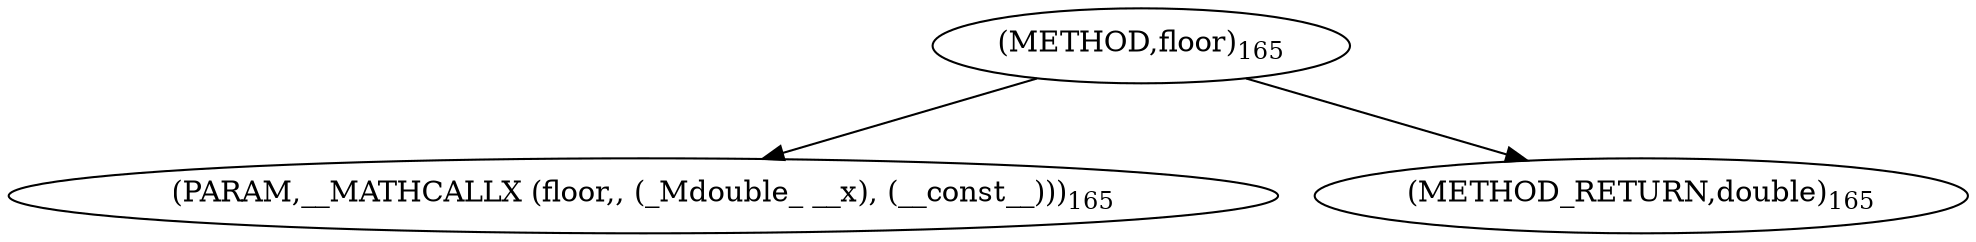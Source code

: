 digraph "floor" {  
"6317" [label = <(METHOD,floor)<SUB>165</SUB>> ]
"6318" [label = <(PARAM,__MATHCALLX (floor,, (_Mdouble_ __x), (__const__)))<SUB>165</SUB>> ]
"6319" [label = <(METHOD_RETURN,double)<SUB>165</SUB>> ]
  "6317" -> "6318" 
  "6317" -> "6319" 
}
